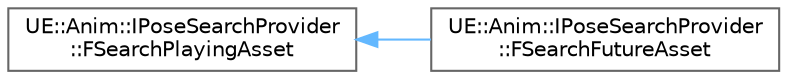 digraph "Graphical Class Hierarchy"
{
 // INTERACTIVE_SVG=YES
 // LATEX_PDF_SIZE
  bgcolor="transparent";
  edge [fontname=Helvetica,fontsize=10,labelfontname=Helvetica,labelfontsize=10];
  node [fontname=Helvetica,fontsize=10,shape=box,height=0.2,width=0.4];
  rankdir="LR";
  Node0 [id="Node000000",label="UE::Anim::IPoseSearchProvider\l::FSearchPlayingAsset",height=0.2,width=0.4,color="grey40", fillcolor="white", style="filled",URL="$d8/d63/structUE_1_1Anim_1_1IPoseSearchProvider_1_1FSearchPlayingAsset.html",tooltip=" "];
  Node0 -> Node1 [id="edge8911_Node000000_Node000001",dir="back",color="steelblue1",style="solid",tooltip=" "];
  Node1 [id="Node000001",label="UE::Anim::IPoseSearchProvider\l::FSearchFutureAsset",height=0.2,width=0.4,color="grey40", fillcolor="white", style="filled",URL="$d0/db8/structUE_1_1Anim_1_1IPoseSearchProvider_1_1FSearchFutureAsset.html",tooltip=" "];
}

